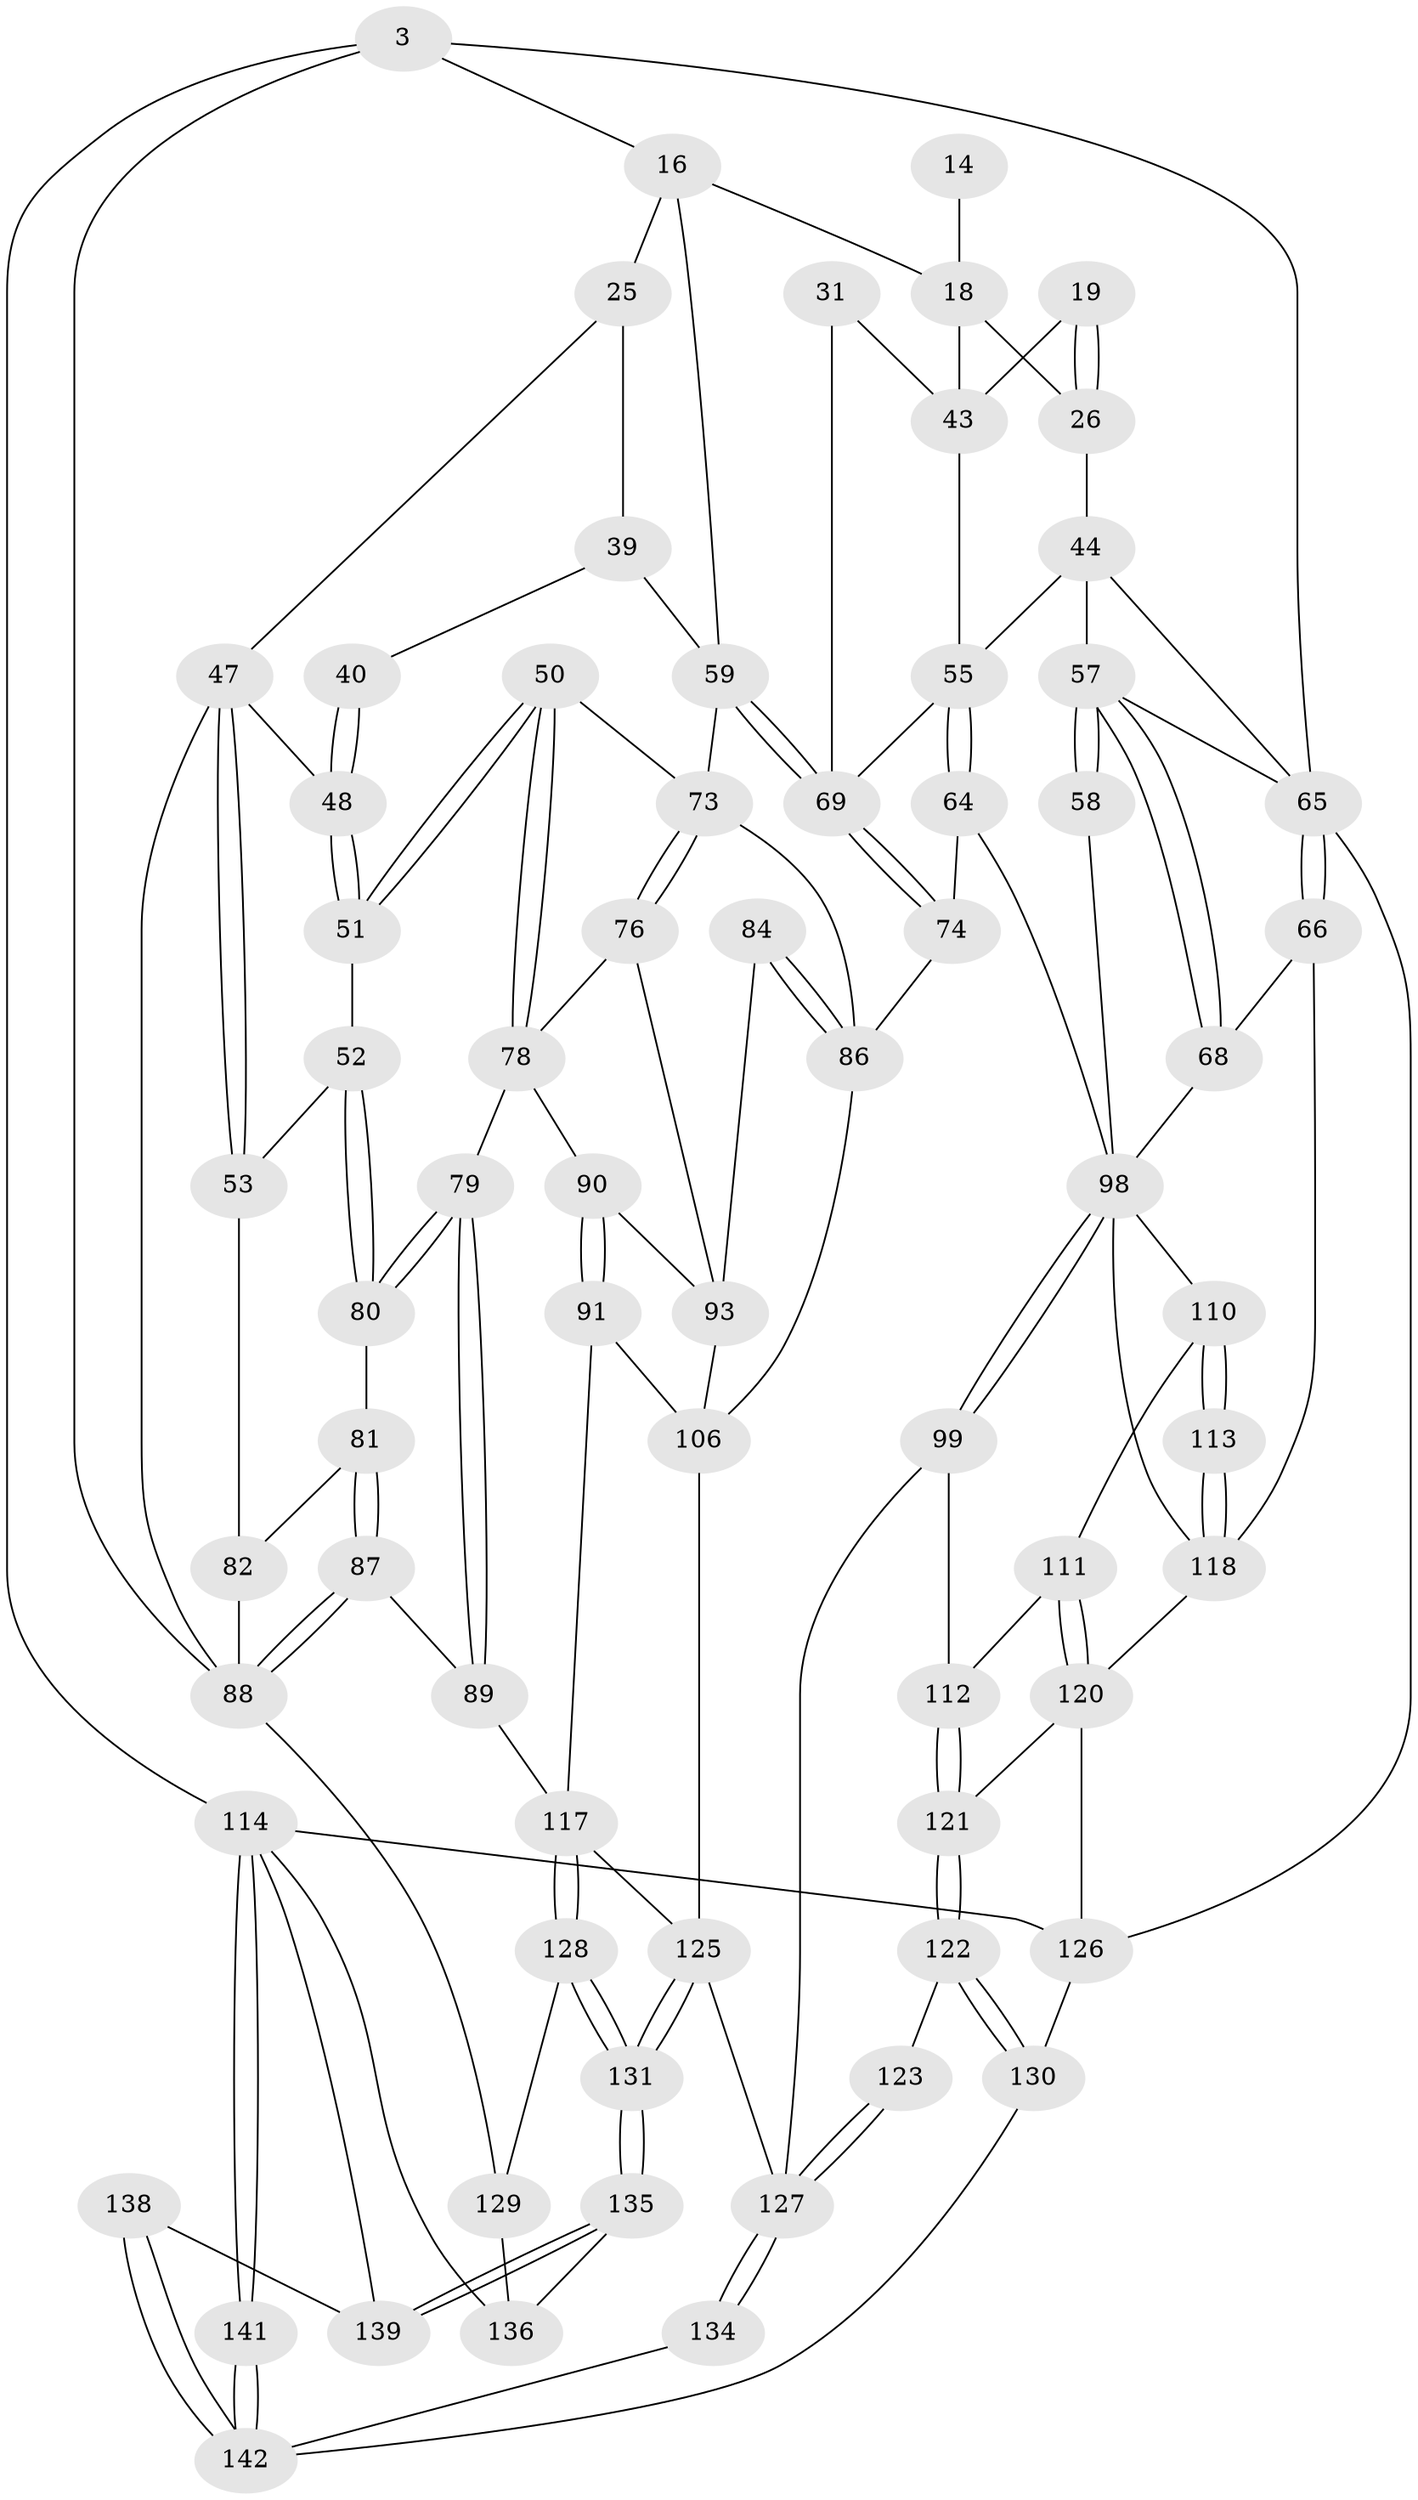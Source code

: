 // original degree distribution, {3: 0.014084507042253521, 5: 0.5211267605633803, 4: 0.23943661971830985, 6: 0.22535211267605634}
// Generated by graph-tools (version 1.1) at 2025/01/03/09/25 05:01:16]
// undirected, 71 vertices, 153 edges
graph export_dot {
graph [start="1"]
  node [color=gray90,style=filled];
  3 [pos="+0+0",super="+2"];
  14 [pos="+0.4965290299470121+0"];
  16 [pos="+0.40193198872778413+0.17779489749189067",super="+15+5+4"];
  18 [pos="+0.5812902602487442+0.13437533255731324",super="+17+13"];
  19 [pos="+0.6543234251638611+0.16445834821274966"];
  25 [pos="+0.11192579985467885+0.13189214638581923",super="+24"];
  26 [pos="+0.7479208521734734+0.2512900031741034",super="+10+11"];
  31 [pos="+0.5388659528507664+0.2591333084929436"];
  39 [pos="+0.22497873449324127+0.22277956595908519"];
  40 [pos="+0.17925943430889407+0.25185660727691317"];
  43 [pos="+0.6433623096212177+0.3050422635383796",super="+20+21"];
  44 [pos="+0.7625862228004163+0.2792432903158823",super="+28"];
  47 [pos="+0.0880560638432097+0.27811191227705495",super="+36"];
  48 [pos="+0.15944681207817332+0.2838238264719932",super="+46+41"];
  50 [pos="+0.2281713106238427+0.3644472557721165"];
  51 [pos="+0.15121859419794237+0.3450670175616802"];
  52 [pos="+0.14150200739202828+0.3476848321972015"];
  53 [pos="+0.10916994157751869+0.3483055518744983"];
  55 [pos="+0.6454927252454986+0.35508328768280906",super="+45"];
  57 [pos="+0.9170857567823583+0.4068708714397999",super="+29+54"];
  58 [pos="+0.7847575325273565+0.3426454627403381"];
  59 [pos="+0.42421599690527+0.26778472472232917",super="+34+42"];
  64 [pos="+0.6571986207565421+0.442410074363091"];
  65 [pos="+1+0.510771232095212",super="+22+23+8"];
  66 [pos="+1+0.5086111098152083"];
  68 [pos="+0.9325757365720492+0.44698864920805986",super="+67"];
  69 [pos="+0.5415737995370844+0.44449911792803665",super="+56+32"];
  73 [pos="+0.32072517151302876+0.3887688190493398",super="+61"];
  74 [pos="+0.5442465573801207+0.46430103502729514"];
  76 [pos="+0.31379246350838375+0.4319929316765233"];
  78 [pos="+0.2339595355059162+0.43538610342626916",super="+77"];
  79 [pos="+0.14840952033335789+0.45553933971741195"];
  80 [pos="+0.1464448317552589+0.45178584529046933"];
  81 [pos="+0.09422753773234088+0.41311176609517836"];
  82 [pos="+0.09154615773153048+0.3655610327007728",super="+70"];
  84 [pos="+0.3726733337717732+0.45252883459116866"];
  86 [pos="+0.5105543210000807+0.5010937688186595",super="+75+72"];
  87 [pos="+0.007365073362428531+0.5894896856967672"];
  88 [pos="+0+0.5841561127902534",super="+83+38+37"];
  89 [pos="+0.0638487431223576+0.5993478075357774"];
  90 [pos="+0.24667707919057955+0.49101821959624686"];
  91 [pos="+0.20495529308686108+0.5746817159817826"];
  93 [pos="+0.3408283424880118+0.5101593413387742",super="+85"];
  98 [pos="+0.7339879741838187+0.5205059075003298",super="+63+97+96"];
  99 [pos="+0.6485161263288826+0.630649882556731"];
  106 [pos="+0.34876025109944947+0.5579001809723835",super="+95+94"];
  110 [pos="+0.7894835727974601+0.6321048675602207"];
  111 [pos="+0.7836170149559034+0.6496442452750546"];
  112 [pos="+0.7332073809174136+0.6699096113112792"];
  113 [pos="+0.8901409181768917+0.661525712008981"];
  114 [pos="+1+1",super="+105"];
  117 [pos="+0.15134292543040911+0.6399669735252673",super="+92"];
  118 [pos="+0.8966863959084936+0.6836605450408787",super="+108+109"];
  120 [pos="+0.8205871476208442+0.7188785031523387",super="+119"];
  121 [pos="+0.7649109243769365+0.7361013309364903"];
  122 [pos="+0.7268653082776269+0.7800186843193294"];
  123 [pos="+0.6892030041440289+0.7953556907389634"];
  125 [pos="+0.41561755120895383+0.8617250224585995",super="+116+107+102"];
  126 [pos="+0.9030483147010057+0.7387058272617855",super="+115"];
  127 [pos="+0.679804442549119+0.8105642008517913",super="+124+101+100"];
  128 [pos="+0.1696615133050322+0.750947651199179"];
  129 [pos="+0.11178921359027155+0.8176776301315705",super="+103"];
  130 [pos="+0.8925880861591634+0.8570945885116726"];
  131 [pos="+0.39133530709271097+0.9135554340783991"];
  134 [pos="+0.6919076492133562+0.8659273287498304"];
  135 [pos="+0.39064855492295303+0.9632775194795946"];
  136 [pos="+0.09945451329325097+0.9225151520963127",super="+104"];
  138 [pos="+0.5333272852598657+1"];
  139 [pos="+0.4345415879066282+1"];
  141 [pos="+1+1"];
  142 [pos="+0.8122410919205776+1",super="+140+137+133"];
  3 -- 114 [weight=2];
  3 -- 16;
  3 -- 65 [weight=2];
  3 -- 88;
  14 -- 18 [weight=3];
  16 -- 25 [weight=2];
  16 -- 59;
  16 -- 18 [weight=2];
  18 -- 43;
  18 -- 26;
  19 -- 26 [weight=2];
  19 -- 26;
  19 -- 43;
  25 -- 39;
  25 -- 47;
  26 -- 44 [weight=2];
  31 -- 43 [weight=2];
  31 -- 69;
  39 -- 40;
  39 -- 59;
  40 -- 48 [weight=2];
  40 -- 48;
  43 -- 55;
  44 -- 57 [weight=2];
  44 -- 65;
  44 -- 55;
  47 -- 53;
  47 -- 53;
  47 -- 48 [weight=2];
  47 -- 88;
  48 -- 51;
  48 -- 51;
  50 -- 51;
  50 -- 51;
  50 -- 78;
  50 -- 78;
  50 -- 73;
  51 -- 52;
  52 -- 53;
  52 -- 80;
  52 -- 80;
  53 -- 82;
  55 -- 64;
  55 -- 64;
  55 -- 69;
  57 -- 58 [weight=2];
  57 -- 58;
  57 -- 68;
  57 -- 68;
  57 -- 65;
  58 -- 98;
  59 -- 69 [weight=2];
  59 -- 69;
  59 -- 73 [weight=2];
  64 -- 74;
  64 -- 98;
  65 -- 66;
  65 -- 66;
  65 -- 126;
  66 -- 118;
  66 -- 68;
  68 -- 98 [weight=2];
  69 -- 74;
  69 -- 74;
  73 -- 76;
  73 -- 76;
  73 -- 86 [weight=2];
  74 -- 86;
  76 -- 93;
  76 -- 78;
  78 -- 79;
  78 -- 90;
  79 -- 80;
  79 -- 80;
  79 -- 89;
  79 -- 89;
  80 -- 81;
  81 -- 82;
  81 -- 87;
  81 -- 87;
  82 -- 88 [weight=2];
  84 -- 86 [weight=2];
  84 -- 86;
  84 -- 93;
  86 -- 106;
  87 -- 88;
  87 -- 88;
  87 -- 89;
  88 -- 129;
  89 -- 117;
  90 -- 91;
  90 -- 91;
  90 -- 93;
  91 -- 106;
  91 -- 117;
  93 -- 106;
  98 -- 99;
  98 -- 99;
  98 -- 110;
  98 -- 118;
  99 -- 112;
  99 -- 127;
  106 -- 125 [weight=2];
  110 -- 111;
  110 -- 113;
  110 -- 113;
  111 -- 112;
  111 -- 120;
  111 -- 120;
  112 -- 121;
  112 -- 121;
  113 -- 118 [weight=2];
  113 -- 118;
  114 -- 141;
  114 -- 141;
  114 -- 139;
  114 -- 136;
  114 -- 126;
  117 -- 128;
  117 -- 128;
  117 -- 125;
  118 -- 120;
  120 -- 121;
  120 -- 126;
  121 -- 122;
  121 -- 122;
  122 -- 123;
  122 -- 130;
  122 -- 130;
  123 -- 127 [weight=2];
  123 -- 127;
  125 -- 131;
  125 -- 131;
  125 -- 127 [weight=2];
  126 -- 130;
  127 -- 134;
  127 -- 134;
  128 -- 129;
  128 -- 131;
  128 -- 131;
  129 -- 136 [weight=2];
  130 -- 142;
  131 -- 135;
  131 -- 135;
  134 -- 142 [weight=2];
  135 -- 136;
  135 -- 139;
  135 -- 139;
  138 -- 139;
  138 -- 142 [weight=2];
  138 -- 142;
  141 -- 142 [weight=2];
  141 -- 142;
}
